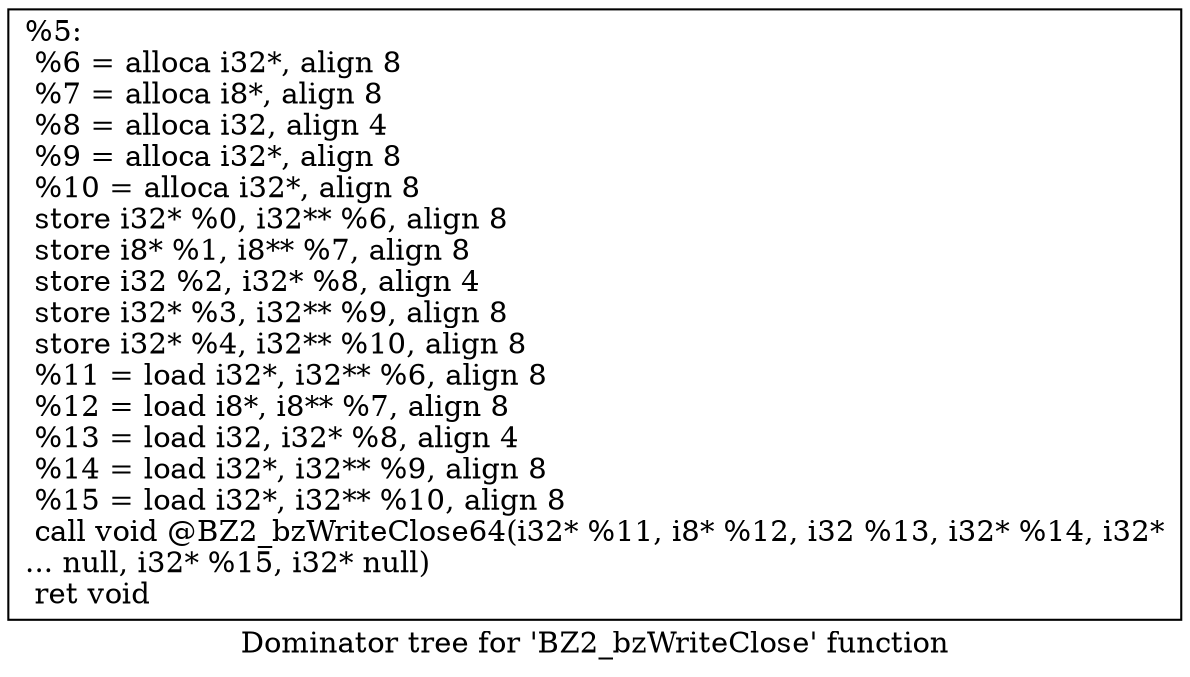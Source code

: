 digraph "Dominator tree for 'BZ2_bzWriteClose' function" {
	label="Dominator tree for 'BZ2_bzWriteClose' function";

	Node0xcaf320 [shape=record,label="{%5:\l  %6 = alloca i32*, align 8\l  %7 = alloca i8*, align 8\l  %8 = alloca i32, align 4\l  %9 = alloca i32*, align 8\l  %10 = alloca i32*, align 8\l  store i32* %0, i32** %6, align 8\l  store i8* %1, i8** %7, align 8\l  store i32 %2, i32* %8, align 4\l  store i32* %3, i32** %9, align 8\l  store i32* %4, i32** %10, align 8\l  %11 = load i32*, i32** %6, align 8\l  %12 = load i8*, i8** %7, align 8\l  %13 = load i32, i32* %8, align 4\l  %14 = load i32*, i32** %9, align 8\l  %15 = load i32*, i32** %10, align 8\l  call void @BZ2_bzWriteClose64(i32* %11, i8* %12, i32 %13, i32* %14, i32*\l... null, i32* %15, i32* null)\l  ret void\l}"];
}
